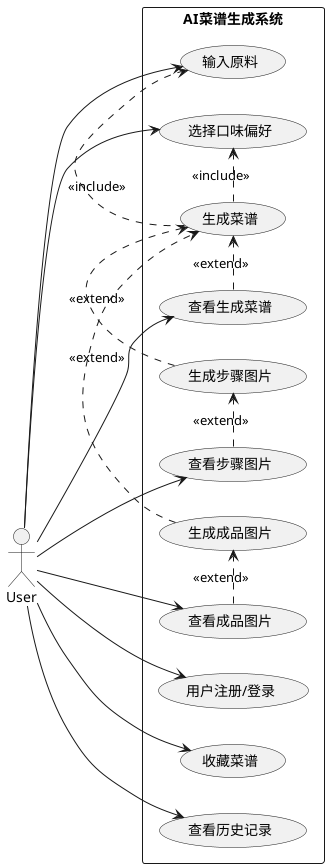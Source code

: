 @startuml user_case
left to right direction 

actor "User" as user 

rectangle "AI菜谱生成系统" {
  usecase "用户注册/登录" as uc_login
  usecase "输入原料" as uc_input_ingredients
  usecase "选择口味偏好" as uc_select_preferences
  usecase "生成菜谱" as uc_generate_recipe
  usecase "查看生成菜谱" as uc_view_recipe
  usecase "生成步骤图片" as uc_generate_steps_img
  usecase "查看步骤图片" as uc_view_steps_img
  usecase "生成成品图片" as uc_generate_dish_img
  usecase "查看成品图片" as uc_view_dish_img
  usecase "收藏菜谱" as uc_save_like
  usecase "查看历史记录" as uc_view_history

  user --> uc_login
  user --> uc_input_ingredients
  user --> uc_select_preferences
  user --> uc_view_recipe
  user --> uc_view_steps_img
  user --> uc_view_dish_img
  user --> uc_save_like
  user --> uc_view_history

  uc_generate_recipe .> uc_input_ingredients : <<include>>
  uc_generate_recipe .> uc_select_preferences : <<include>>
  
  uc_generate_steps_img .> uc_generate_recipe : <<extend>>
  uc_generate_dish_img .> uc_generate_recipe : <<extend>>
  
  uc_view_recipe .> uc_generate_recipe : <<extend>>
  uc_view_steps_img .> uc_generate_steps_img : <<extend>>
  uc_view_dish_img .> uc_generate_dish_img : <<extend>>
}
@enduml

'--------------------------------------------------
package "用户登录和注册流程" {
  actor User
  participant "登录模块" as Login
  participant "用户数据存储" as UserData

  User -> Login: 输入用户名和密码（登录）
  Login -> UserData: 读取 user_table.json
  UserData --> Login: 返回用户数据
  alt 用户名密码匹配
      Login -> Login: 加载用户信息
      Login --> User: 登录成功
  else 不匹配或文件不存在
      Login --> User: 登录失败
  end

  User -> Login: 输入用户名和密码（注册）
  Login -> UserData: 读取 user_table.json
  UserData --> Login: 返回用户数据
  alt 用户名不存在
      Login -> UserData: 添加新用户信息，写入文件
      Login -> Login: 创建用户文件夹、收藏、历史记录
      Login --> User: 注册成功
  else 用户名已存在
      Login --> User: 注册失败
  end
}

'--------------------------------------------------
package "菜谱生成详细流程" {
  actor User
  participant "菜谱生成流水线" as Pipeline
  participant "偏好分析模块" as PrefModule
  participant "生成模块" as GenModule
  participant "图片生成模块" as ImgModule
  participant "营养分析模块" as NutriModule
  participant "UML序列图生成模块" as UMLModule
  participant "数据存储" as Storage

  User -> Pipeline: 输入食材、菜系、偏好（可选）
  Pipeline -> PrefModule: 生成用户偏好（若无则跳过）
  PrefModule --> Pipeline: 返回偏好数据
  Pipeline -> GenModule: 根据偏好生成菜谱内容
  GenModule --> Pipeline: 返回菜谱详细数据
  Pipeline -> GenModule: 生成菜谱名称
  Pipeline -> GenModule: 生成菜品外观描述
  Pipeline -> ImgModule: 生成菜品主图像
  Pipeline -> NutriModule: 生成营养分析数据
  Pipeline -> UMLModule: 生成制作步骤UML序列图
  Pipeline -> ImgModule: 生成每步骤对应图片
  ImgModule --> Pipeline: 返回步骤图片列表
  Pipeline -> Storage: 保存完整菜谱数据
  Pipeline --> User: 返回完整菜谱信息对象
}

'--------------------------------------------------
package "收藏与历史记录管理流程" {
  actor User
  participant "用户模块" as UserModule
  participant "数据存储" as Storage

  User -> UserModule: 收藏菜谱
  UserModule -> Storage: 保存菜谱到收藏文件夹
  UserModule -> UserModule: 更新用户偏好数据
  UserModule --> User: 收藏成功反馈

  User -> UserModule: 查看收藏菜谱
  UserModule -> Storage: 读取收藏夹菜谱文件
  Storage --> UserModule: 返回菜谱数据
  UserModule --> User: 显示收藏菜谱

  User -> UserModule: 查看历史记录
  UserModule -> Storage: 读取历史记录文件
  Storage --> UserModule: 返回历史记录数据
  UserModule --> User: 显示历史记录

  User -> UserModule: 浏览菜谱，保存历史记录
  UserModule -> Storage: 保存菜谱到历史记录文件夹
  UserModule --> User: 历史记录更新反馈
}

'--------------------------------------------------
package "查看菜谱与图片交互流程" {
  actor User
  participant "前端界面" as Frontend
  participant "后端服务" as Backend
  participant "数据存储" as Storage

  User -> Frontend: 选择查看菜谱
  Frontend -> Backend: 请求菜谱数据
  Backend -> Storage: 读取菜谱文件
  Storage --> Backend: 返回菜谱数据
  Backend --> Frontend: 传输菜谱信息
  Frontend --> User: 显示菜谱详情

  User -> Frontend: 点击查看步骤图片
  Frontend -> Backend: 请求步骤图片数据
  Backend -> Storage: 读取步骤图片
  Storage --> Backend: 返回图片数据
  Backend --> Frontend: 返回步骤图片
  Frontend --> User: 显示步骤图片

  User -> Frontend: 点击查看成品图片
  Frontend -> Backend: 请求成品图片
  Backend -> Storage: 读取成品图片
  Storage --> Backend: 返回成品图片数据
  Backend --> Frontend: 返回成品图片
  Frontend --> User: 显示成品图片
}

@enduml
